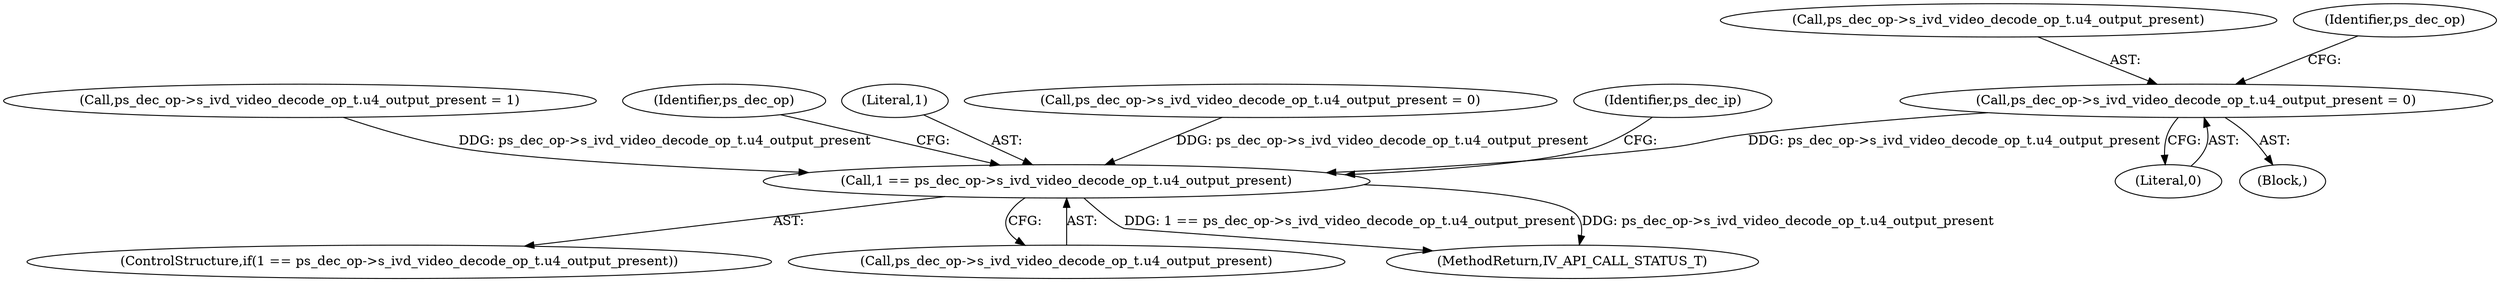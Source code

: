 digraph "0_Android_a86eb798d077b9b25c8f8c77e3c02c2f287c1ce7@pointer" {
"1001510" [label="(Call,ps_dec_op->s_ivd_video_decode_op_t.u4_output_present = 0)"];
"1001606" [label="(Call,1 == ps_dec_op->s_ivd_video_decode_op_t.u4_output_present)"];
"1001516" [label="(Literal,0)"];
"1001510" [label="(Call,ps_dec_op->s_ivd_video_decode_op_t.u4_output_present = 0)"];
"1001449" [label="(Call,ps_dec_op->s_ivd_video_decode_op_t.u4_output_present = 1)"];
"1001511" [label="(Call,ps_dec_op->s_ivd_video_decode_op_t.u4_output_present)"];
"1001663" [label="(Identifier,ps_dec_op)"];
"1001605" [label="(ControlStructure,if(1 == ps_dec_op->s_ivd_video_decode_op_t.u4_output_present))"];
"1001608" [label="(Call,ps_dec_op->s_ivd_video_decode_op_t.u4_output_present)"];
"1001607" [label="(Literal,1)"];
"1001520" [label="(Identifier,ps_dec_op)"];
"1000139" [label="(Call,ps_dec_op->s_ivd_video_decode_op_t.u4_output_present = 0)"];
"1001509" [label="(Block,)"];
"1001606" [label="(Call,1 == ps_dec_op->s_ivd_video_decode_op_t.u4_output_present)"];
"1001619" [label="(Identifier,ps_dec_ip)"];
"1001689" [label="(MethodReturn,IV_API_CALL_STATUS_T)"];
"1001510" -> "1001509"  [label="AST: "];
"1001510" -> "1001516"  [label="CFG: "];
"1001511" -> "1001510"  [label="AST: "];
"1001516" -> "1001510"  [label="AST: "];
"1001520" -> "1001510"  [label="CFG: "];
"1001510" -> "1001606"  [label="DDG: ps_dec_op->s_ivd_video_decode_op_t.u4_output_present"];
"1001606" -> "1001605"  [label="AST: "];
"1001606" -> "1001608"  [label="CFG: "];
"1001607" -> "1001606"  [label="AST: "];
"1001608" -> "1001606"  [label="AST: "];
"1001619" -> "1001606"  [label="CFG: "];
"1001663" -> "1001606"  [label="CFG: "];
"1001606" -> "1001689"  [label="DDG: 1 == ps_dec_op->s_ivd_video_decode_op_t.u4_output_present"];
"1001606" -> "1001689"  [label="DDG: ps_dec_op->s_ivd_video_decode_op_t.u4_output_present"];
"1001449" -> "1001606"  [label="DDG: ps_dec_op->s_ivd_video_decode_op_t.u4_output_present"];
"1000139" -> "1001606"  [label="DDG: ps_dec_op->s_ivd_video_decode_op_t.u4_output_present"];
}
